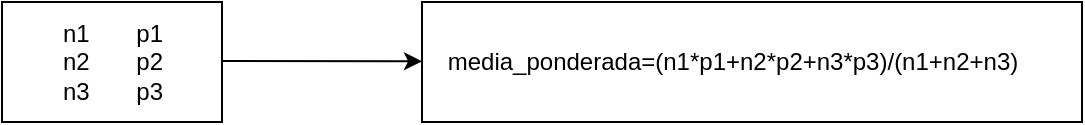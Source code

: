 <mxfile>
    <diagram id="Wm0VJ0_QzSyTA3vTyAXN" name="Página-1">
        <mxGraphModel dx="571" dy="427" grid="1" gridSize="10" guides="1" tooltips="1" connect="1" arrows="1" fold="1" page="1" pageScale="1" pageWidth="827" pageHeight="1169" math="0" shadow="0">
            <root>
                <mxCell id="0"/>
                <mxCell id="1" parent="0"/>
                <mxCell id="2" value="" style="rounded=0;whiteSpace=wrap;html=1;" vertex="1" parent="1">
                    <mxGeometry x="40" y="120" width="110" height="60" as="geometry"/>
                </mxCell>
                <mxCell id="3" value="n1&amp;nbsp; &amp;nbsp; &amp;nbsp; &amp;nbsp;p1&lt;br&gt;n2&amp;nbsp; &amp;nbsp; &amp;nbsp; &amp;nbsp;p2&lt;br&gt;n3&amp;nbsp; &amp;nbsp; &amp;nbsp; &amp;nbsp;p3" style="text;html=1;align=center;verticalAlign=middle;resizable=0;points=[];autosize=1;strokeColor=none;fillColor=none;" vertex="1" parent="1">
                    <mxGeometry x="60" y="120" width="70" height="60" as="geometry"/>
                </mxCell>
                <mxCell id="4" value="" style="endArrow=classic;html=1;" edge="1" parent="1" target="5">
                    <mxGeometry width="50" height="50" relative="1" as="geometry">
                        <mxPoint x="150" y="149.5" as="sourcePoint"/>
                        <mxPoint x="230" y="149.5" as="targetPoint"/>
                    </mxGeometry>
                </mxCell>
                <mxCell id="5" value="" style="rounded=0;whiteSpace=wrap;html=1;" vertex="1" parent="1">
                    <mxGeometry x="250" y="120" width="330" height="60" as="geometry"/>
                </mxCell>
                <mxCell id="6" value="media_ponderada=(n1*p1+n2*p2+n3*p3)/(n1+n2+n3)" style="text;html=1;align=center;verticalAlign=middle;resizable=0;points=[];autosize=1;strokeColor=none;fillColor=none;" vertex="1" parent="1">
                    <mxGeometry x="250" y="135" width="310" height="30" as="geometry"/>
                </mxCell>
            </root>
        </mxGraphModel>
    </diagram>
</mxfile>